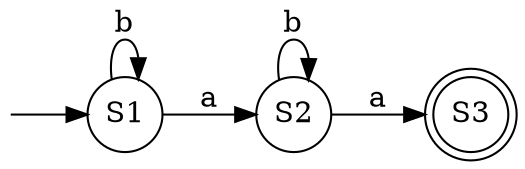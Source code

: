 digraph "2.1 b" {
  rankdir=LR
  node[shape=none margin=0 width=0 label=""] 0
  node[shape=circle width=0.5 label="S\N"] 1 2
  node[shape=doublecircle] 3
  0 -> 1
  1 -> 2 [label="a"]
  2 -> 3 [label="a"]
  1 -> 1 [label="b"]
  2 -> 2 [label="b"]
}